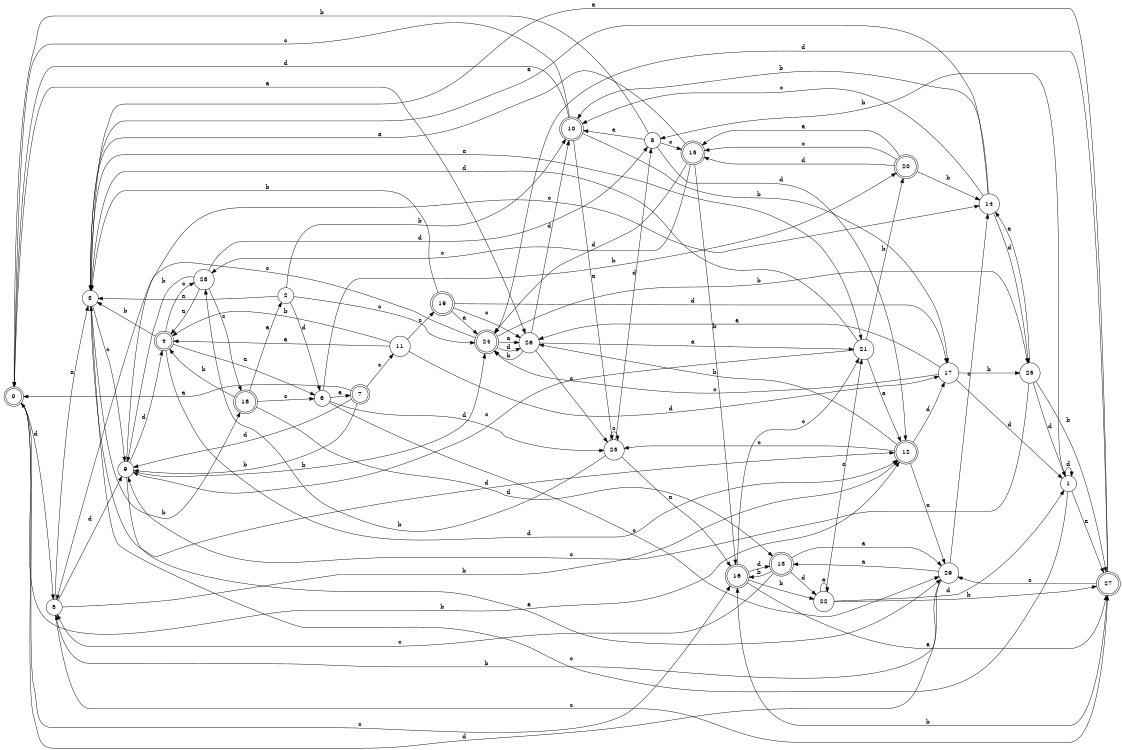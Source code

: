 digraph n24_5 {
__start0 [label="" shape="none"];

rankdir=LR;
size="8,5";

s0 [style="rounded,filled", color="black", fillcolor="white" shape="doublecircle", label="0"];
s1 [style="filled", color="black", fillcolor="white" shape="circle", label="1"];
s2 [style="filled", color="black", fillcolor="white" shape="circle", label="2"];
s3 [style="filled", color="black", fillcolor="white" shape="circle", label="3"];
s4 [style="rounded,filled", color="black", fillcolor="white" shape="doublecircle", label="4"];
s5 [style="filled", color="black", fillcolor="white" shape="circle", label="5"];
s6 [style="filled", color="black", fillcolor="white" shape="circle", label="6"];
s7 [style="rounded,filled", color="black", fillcolor="white" shape="doublecircle", label="7"];
s8 [style="filled", color="black", fillcolor="white" shape="circle", label="8"];
s9 [style="filled", color="black", fillcolor="white" shape="circle", label="9"];
s10 [style="rounded,filled", color="black", fillcolor="white" shape="doublecircle", label="10"];
s11 [style="filled", color="black", fillcolor="white" shape="circle", label="11"];
s12 [style="rounded,filled", color="black", fillcolor="white" shape="doublecircle", label="12"];
s13 [style="rounded,filled", color="black", fillcolor="white" shape="doublecircle", label="13"];
s14 [style="filled", color="black", fillcolor="white" shape="circle", label="14"];
s15 [style="rounded,filled", color="black", fillcolor="white" shape="doublecircle", label="15"];
s16 [style="rounded,filled", color="black", fillcolor="white" shape="doublecircle", label="16"];
s17 [style="filled", color="black", fillcolor="white" shape="circle", label="17"];
s18 [style="rounded,filled", color="black", fillcolor="white" shape="doublecircle", label="18"];
s19 [style="rounded,filled", color="black", fillcolor="white" shape="doublecircle", label="19"];
s20 [style="rounded,filled", color="black", fillcolor="white" shape="doublecircle", label="20"];
s21 [style="filled", color="black", fillcolor="white" shape="circle", label="21"];
s22 [style="filled", color="black", fillcolor="white" shape="circle", label="22"];
s23 [style="filled", color="black", fillcolor="white" shape="circle", label="23"];
s24 [style="rounded,filled", color="black", fillcolor="white" shape="doublecircle", label="24"];
s25 [style="filled", color="black", fillcolor="white" shape="circle", label="25"];
s26 [style="filled", color="black", fillcolor="white" shape="circle", label="26"];
s27 [style="rounded,filled", color="black", fillcolor="white" shape="doublecircle", label="27"];
s28 [style="filled", color="black", fillcolor="white" shape="circle", label="28"];
s29 [style="filled", color="black", fillcolor="white" shape="circle", label="29"];
s0 -> s26 [label="a"];
s0 -> s12 [label="b"];
s0 -> s16 [label="c"];
s0 -> s5 [label="d"];
s1 -> s27 [label="a"];
s1 -> s8 [label="b"];
s1 -> s3 [label="c"];
s1 -> s1 [label="d"];
s2 -> s3 [label="a"];
s2 -> s10 [label="b"];
s2 -> s24 [label="c"];
s2 -> s6 [label="d"];
s3 -> s21 [label="a"];
s3 -> s18 [label="b"];
s3 -> s9 [label="c"];
s3 -> s12 [label="d"];
s4 -> s6 [label="a"];
s4 -> s3 [label="b"];
s4 -> s28 [label="c"];
s4 -> s12 [label="d"];
s5 -> s3 [label="a"];
s5 -> s12 [label="b"];
s5 -> s27 [label="c"];
s5 -> s9 [label="d"];
s6 -> s7 [label="a"];
s6 -> s20 [label="b"];
s6 -> s29 [label="c"];
s6 -> s23 [label="d"];
s7 -> s0 [label="a"];
s7 -> s9 [label="b"];
s7 -> s11 [label="c"];
s7 -> s9 [label="d"];
s8 -> s10 [label="a"];
s8 -> s0 [label="b"];
s8 -> s15 [label="c"];
s8 -> s12 [label="d"];
s9 -> s29 [label="a"];
s9 -> s24 [label="b"];
s9 -> s14 [label="c"];
s9 -> s4 [label="d"];
s10 -> s23 [label="a"];
s10 -> s17 [label="b"];
s10 -> s0 [label="c"];
s10 -> s0 [label="d"];
s11 -> s4 [label="a"];
s11 -> s4 [label="b"];
s11 -> s19 [label="c"];
s11 -> s17 [label="d"];
s12 -> s29 [label="a"];
s12 -> s26 [label="b"];
s12 -> s23 [label="c"];
s12 -> s17 [label="d"];
s13 -> s29 [label="a"];
s13 -> s16 [label="b"];
s13 -> s5 [label="c"];
s13 -> s22 [label="d"];
s14 -> s3 [label="a"];
s14 -> s10 [label="b"];
s14 -> s10 [label="c"];
s14 -> s25 [label="d"];
s15 -> s3 [label="a"];
s15 -> s16 [label="b"];
s15 -> s28 [label="c"];
s15 -> s24 [label="d"];
s16 -> s27 [label="a"];
s16 -> s22 [label="b"];
s16 -> s21 [label="c"];
s16 -> s13 [label="d"];
s17 -> s26 [label="a"];
s17 -> s25 [label="b"];
s17 -> s24 [label="c"];
s17 -> s1 [label="d"];
s18 -> s2 [label="a"];
s18 -> s4 [label="b"];
s18 -> s6 [label="c"];
s18 -> s13 [label="d"];
s19 -> s24 [label="a"];
s19 -> s3 [label="b"];
s19 -> s26 [label="c"];
s19 -> s17 [label="d"];
s20 -> s15 [label="a"];
s20 -> s14 [label="b"];
s20 -> s15 [label="c"];
s20 -> s15 [label="d"];
s21 -> s12 [label="a"];
s21 -> s20 [label="b"];
s21 -> s9 [label="c"];
s21 -> s3 [label="d"];
s22 -> s22 [label="a"];
s22 -> s27 [label="b"];
s22 -> s21 [label="c"];
s22 -> s1 [label="d"];
s23 -> s16 [label="a"];
s23 -> s28 [label="b"];
s23 -> s23 [label="c"];
s23 -> s8 [label="d"];
s24 -> s26 [label="a"];
s24 -> s25 [label="b"];
s24 -> s5 [label="c"];
s24 -> s26 [label="d"];
s25 -> s14 [label="a"];
s25 -> s27 [label="b"];
s25 -> s9 [label="c"];
s25 -> s1 [label="d"];
s26 -> s21 [label="a"];
s26 -> s24 [label="b"];
s26 -> s23 [label="c"];
s26 -> s10 [label="d"];
s27 -> s3 [label="a"];
s27 -> s16 [label="b"];
s27 -> s29 [label="c"];
s27 -> s24 [label="d"];
s28 -> s4 [label="a"];
s28 -> s9 [label="b"];
s28 -> s18 [label="c"];
s28 -> s8 [label="d"];
s29 -> s13 [label="a"];
s29 -> s5 [label="b"];
s29 -> s14 [label="c"];
s29 -> s0 [label="d"];

}